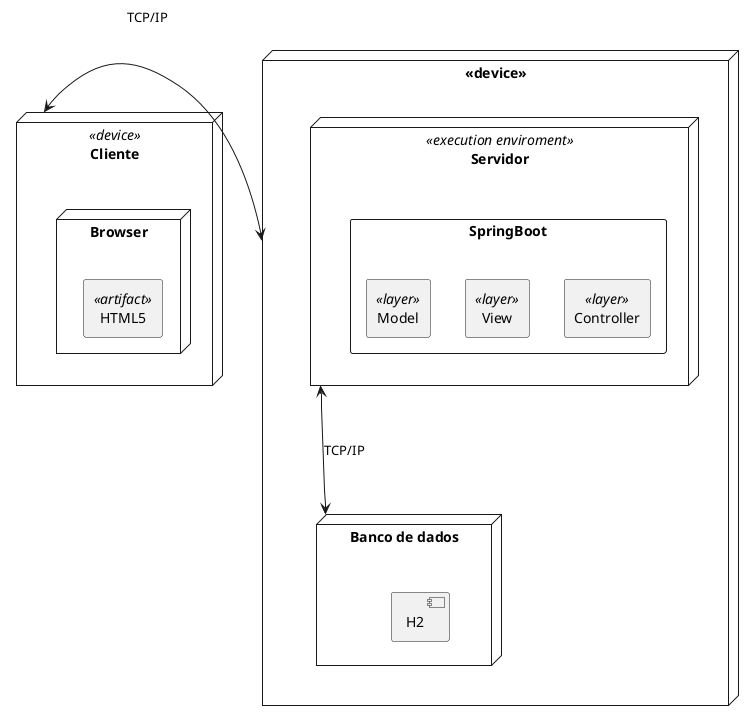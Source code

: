@startuml Implantacao

node Cliente <<device>>  {
    node Browser {
        rectangle HTML5 <<artifact>>
    }
}
node <<device>> as Backend {
    node Servidor <<execution enviroment>> {
        rectangle SpringBoot{
            rectangle Model <<layer>>
            rectangle View <<layer>>
            rectangle Controller <<layer>>
        }
    }

    node "Banco de dados" as BD {
        component H2
    }
}

Servidor <---> BD : "TCP/IP"
Backend <--left-> Cliente : "TCP/IP"

Model -[hidden] View
View -[hidden] Controller


@enduml
